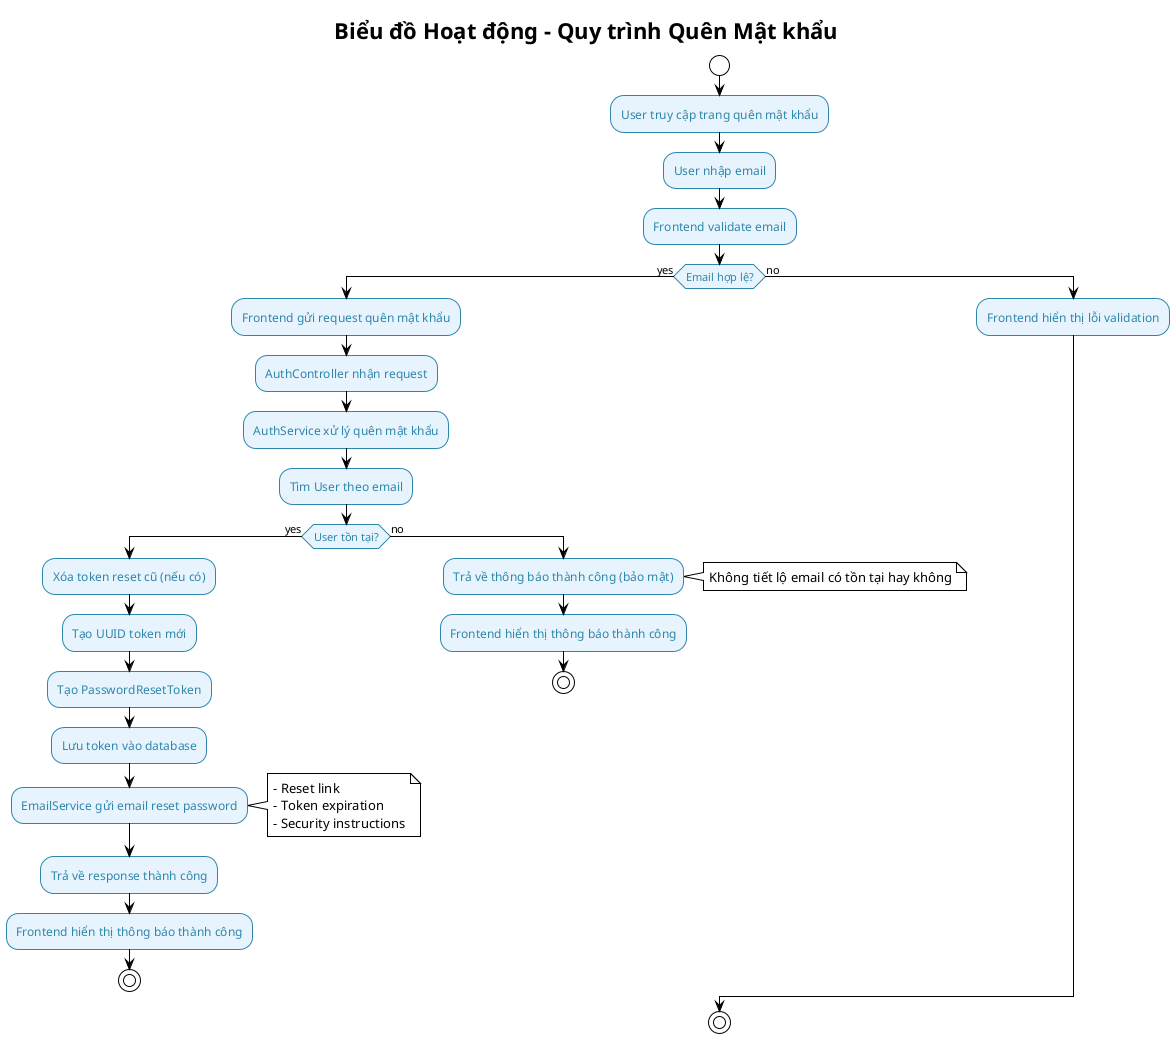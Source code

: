 @startuml Activity_ForgotPassword
!theme plain
skinparam backgroundColor #FFFFFF
skinparam activity {
    BackgroundColor #E8F4FD
    BorderColor #2E86AB
    FontColor #2E86AB
}

title Biểu đồ Hoạt động - Quy trình Quên Mật khẩu

start

:User truy cập trang quên mật khẩu;

:User nhập email;

:Frontend validate email;

if (Email hợp lệ?) then (yes)
    :Frontend gửi request quên mật khẩu;
    :AuthController nhận request;
    :AuthService xử lý quên mật khẩu;
    
    :Tìm User theo email;
    if (User tồn tại?) then (yes)
        :Xóa token reset cũ (nếu có);
        :Tạo UUID token mới;
        :Tạo PasswordResetToken;
        :Lưu token vào database;
        
        :EmailService gửi email reset password;
        note right
        - Reset link
        - Token expiration
        - Security instructions
        end note
        
        :Trả về response thành công;
        :Frontend hiển thị thông báo thành công;
        stop
    else (no)
        :Trả về thông báo thành công (bảo mật);
        note right
        Không tiết lộ email có tồn tại hay không
        end note
        :Frontend hiển thị thông báo thành công;
        stop
    endif
else (no)
    :Frontend hiển thị lỗi validation;
endif

stop

@enduml 